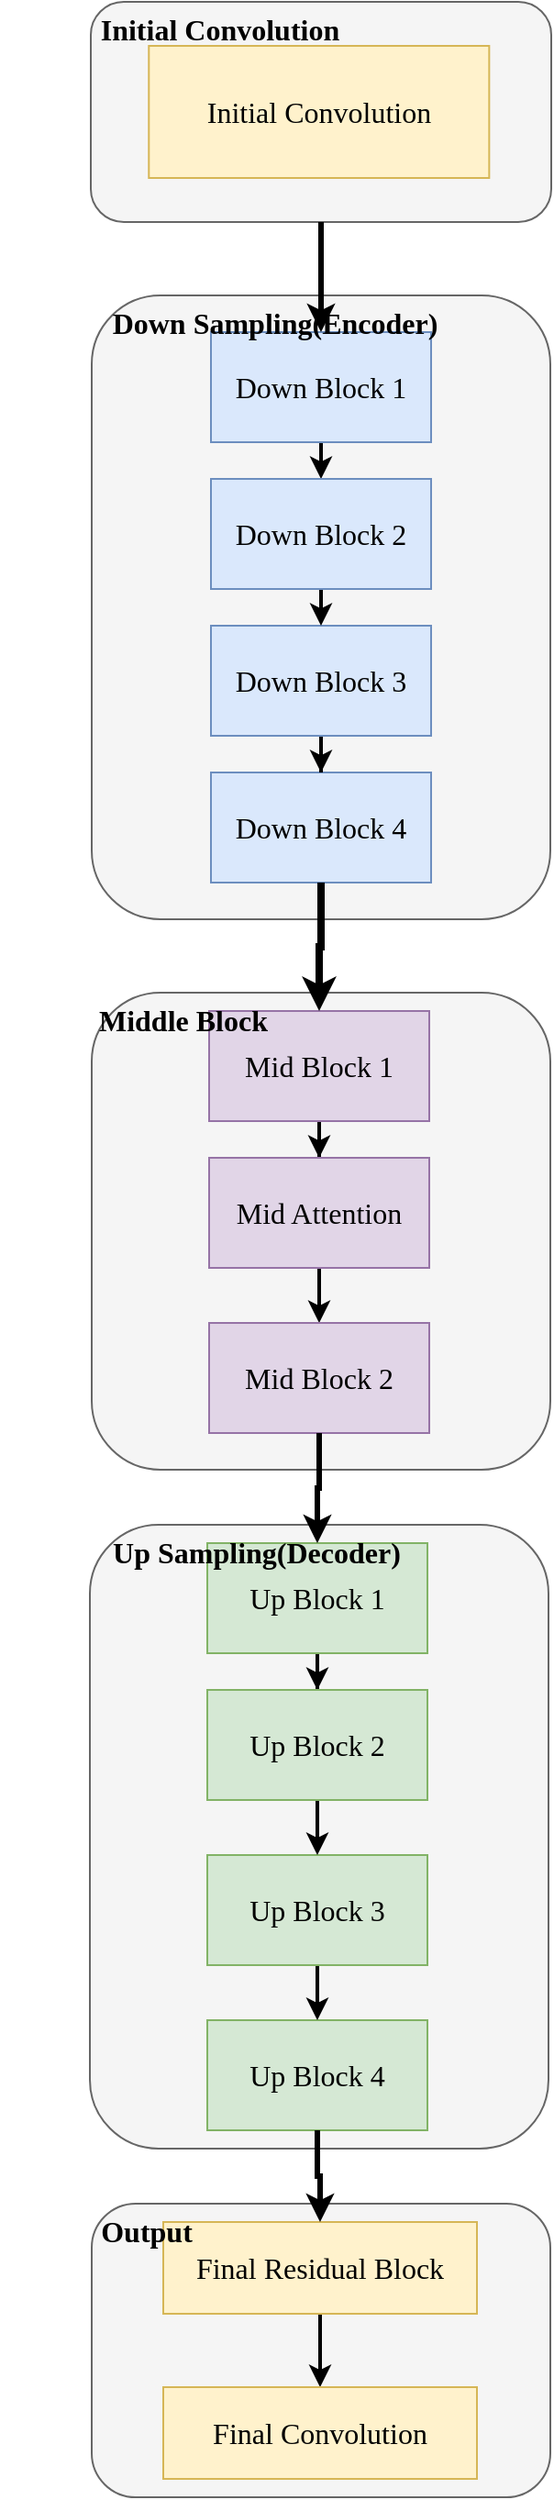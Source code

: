<mxfile version="25.0.1">
  <diagram name="第 1 页" id="66YhQin31Ah11RK6Vbtm">
    <mxGraphModel dx="1434" dy="696" grid="1" gridSize="10" guides="1" tooltips="1" connect="1" arrows="1" fold="1" page="1" pageScale="1" pageWidth="827" pageHeight="1169" math="0" shadow="0">
      <root>
        <mxCell id="0" />
        <mxCell id="1" parent="0" />
        <mxCell id="vvas3Hs5nT01fyNB_Ypp-29" value="" style="group;rounded=1;" vertex="1" connectable="0" parent="1">
          <mxGeometry x="320" y="480" width="290.5" height="890" as="geometry" />
        </mxCell>
        <mxCell id="vvas3Hs5nT01fyNB_Ypp-20" value="" style="group" vertex="1" connectable="0" parent="vvas3Hs5nT01fyNB_Ypp-29">
          <mxGeometry x="39.5" y="-470" width="251" height="120" as="geometry" />
        </mxCell>
        <mxCell id="vvas3Hs5nT01fyNB_Ypp-19" value="" style="rounded=1;whiteSpace=wrap;html=1;fillColor=#f5f5f5;fontColor=#333333;strokeColor=#666666;" vertex="1" parent="vvas3Hs5nT01fyNB_Ypp-20">
          <mxGeometry width="251.0" height="120" as="geometry" />
        </mxCell>
        <mxCell id="vvas3Hs5nT01fyNB_Ypp-16" value="&lt;font face=&quot;Times New Roman&quot;&gt;&lt;span style=&quot;font-size: 16px;&quot;&gt;Initial Convolution&lt;/span&gt;&lt;/font&gt;" style="rounded=0;whiteSpace=wrap;html=1;fillColor=#fff2cc;strokeColor=#d6b656;" vertex="1" parent="vvas3Hs5nT01fyNB_Ypp-20">
          <mxGeometry x="31.648" y="24" width="185.522" height="72" as="geometry" />
        </mxCell>
        <mxCell id="vvas3Hs5nT01fyNB_Ypp-45" value="&lt;b&gt;&lt;font face=&quot;Times New Roman&quot; style=&quot;font-size: 16px;&quot;&gt;Initial Convolution&lt;/font&gt;&lt;/b&gt;" style="text;html=1;align=center;verticalAlign=middle;whiteSpace=wrap;rounded=0;" vertex="1" parent="vvas3Hs5nT01fyNB_Ypp-20">
          <mxGeometry x="-9.5" width="159.5" height="30" as="geometry" />
        </mxCell>
        <mxCell id="vvas3Hs5nT01fyNB_Ypp-23" value="" style="group;rounded=1;" vertex="1" connectable="0" parent="vvas3Hs5nT01fyNB_Ypp-29">
          <mxGeometry x="40" y="-310" width="250" height="340" as="geometry" />
        </mxCell>
        <mxCell id="vvas3Hs5nT01fyNB_Ypp-21" value="" style="rounded=1;whiteSpace=wrap;html=1;fillColor=#f5f5f5;fontColor=#333333;strokeColor=#666666;" vertex="1" parent="vvas3Hs5nT01fyNB_Ypp-23">
          <mxGeometry width="250" height="340" as="geometry" />
        </mxCell>
        <mxCell id="vvas3Hs5nT01fyNB_Ypp-32" style="edgeStyle=orthogonalEdgeStyle;rounded=0;orthogonalLoop=1;jettySize=auto;html=1;exitX=0.5;exitY=1;exitDx=0;exitDy=0;entryX=0.5;entryY=0;entryDx=0;entryDy=0;strokeWidth=2;" edge="1" parent="vvas3Hs5nT01fyNB_Ypp-23" source="vvas3Hs5nT01fyNB_Ypp-1" target="vvas3Hs5nT01fyNB_Ypp-4">
          <mxGeometry relative="1" as="geometry" />
        </mxCell>
        <mxCell id="vvas3Hs5nT01fyNB_Ypp-1" value="&lt;font face=&quot;Times New Roman&quot; style=&quot;font-size: 16px;&quot;&gt;Down Block 1&lt;/font&gt;" style="rounded=0;whiteSpace=wrap;html=1;fillColor=#dae8fc;strokeColor=#6c8ebf;flipH=0;flipV=1;" vertex="1" parent="vvas3Hs5nT01fyNB_Ypp-23">
          <mxGeometry x="65" y="20" width="120" height="60" as="geometry" />
        </mxCell>
        <mxCell id="vvas3Hs5nT01fyNB_Ypp-2" value="&lt;font face=&quot;Times New Roman&quot; style=&quot;font-size: 16px;&quot;&gt;Down Block 4&lt;/font&gt;" style="rounded=0;whiteSpace=wrap;html=1;fillColor=#dae8fc;strokeColor=#6c8ebf;flipH=0;flipV=1;" vertex="1" parent="vvas3Hs5nT01fyNB_Ypp-23">
          <mxGeometry x="65" y="260" width="120" height="60" as="geometry" />
        </mxCell>
        <mxCell id="vvas3Hs5nT01fyNB_Ypp-34" value="" style="edgeStyle=orthogonalEdgeStyle;rounded=0;orthogonalLoop=1;jettySize=auto;html=1;strokeWidth=2;" edge="1" parent="vvas3Hs5nT01fyNB_Ypp-23" source="vvas3Hs5nT01fyNB_Ypp-3" target="vvas3Hs5nT01fyNB_Ypp-2">
          <mxGeometry relative="1" as="geometry" />
        </mxCell>
        <mxCell id="vvas3Hs5nT01fyNB_Ypp-3" value="&lt;font face=&quot;Times New Roman&quot; style=&quot;font-size: 16px;&quot;&gt;Down Block 3&lt;/font&gt;" style="rounded=0;whiteSpace=wrap;html=1;fillColor=#dae8fc;strokeColor=#6c8ebf;flipH=0;flipV=1;" vertex="1" parent="vvas3Hs5nT01fyNB_Ypp-23">
          <mxGeometry x="65" y="180" width="120" height="60" as="geometry" />
        </mxCell>
        <mxCell id="vvas3Hs5nT01fyNB_Ypp-33" style="edgeStyle=orthogonalEdgeStyle;rounded=0;orthogonalLoop=1;jettySize=auto;html=1;exitX=0.5;exitY=1;exitDx=0;exitDy=0;entryX=0.5;entryY=0;entryDx=0;entryDy=0;strokeWidth=2;" edge="1" parent="vvas3Hs5nT01fyNB_Ypp-23" source="vvas3Hs5nT01fyNB_Ypp-4" target="vvas3Hs5nT01fyNB_Ypp-3">
          <mxGeometry relative="1" as="geometry" />
        </mxCell>
        <mxCell id="vvas3Hs5nT01fyNB_Ypp-4" value="&lt;font face=&quot;Times New Roman&quot; style=&quot;font-size: 16px;&quot;&gt;Down Block 2&lt;/font&gt;" style="rounded=0;whiteSpace=wrap;html=1;fillColor=#dae8fc;strokeColor=#6c8ebf;flipH=0;flipV=1;" vertex="1" parent="vvas3Hs5nT01fyNB_Ypp-23">
          <mxGeometry x="65" y="100" width="120" height="60" as="geometry" />
        </mxCell>
        <mxCell id="vvas3Hs5nT01fyNB_Ypp-46" value="&lt;b&gt;&lt;font face=&quot;Times New Roman&quot; style=&quot;font-size: 16px;&quot;&gt;Down Sampling(Encoder)&lt;/font&gt;&lt;/b&gt;" style="text;html=1;align=center;verticalAlign=middle;whiteSpace=wrap;rounded=0;" vertex="1" parent="vvas3Hs5nT01fyNB_Ypp-23">
          <mxGeometry x="-10" width="220" height="30" as="geometry" />
        </mxCell>
        <mxCell id="vvas3Hs5nT01fyNB_Ypp-25" value="" style="group;rounded=1;" vertex="1" connectable="0" parent="vvas3Hs5nT01fyNB_Ypp-29">
          <mxGeometry x="40" y="70" width="250" height="260" as="geometry" />
        </mxCell>
        <mxCell id="vvas3Hs5nT01fyNB_Ypp-24" value="" style="rounded=1;whiteSpace=wrap;html=1;fillColor=#f5f5f5;fontColor=#333333;strokeColor=#666666;" vertex="1" parent="vvas3Hs5nT01fyNB_Ypp-25">
          <mxGeometry width="250" height="260" as="geometry" />
        </mxCell>
        <mxCell id="vvas3Hs5nT01fyNB_Ypp-36" style="edgeStyle=orthogonalEdgeStyle;rounded=0;orthogonalLoop=1;jettySize=auto;html=1;entryX=0.5;entryY=0;entryDx=0;entryDy=0;strokeWidth=2;" edge="1" parent="vvas3Hs5nT01fyNB_Ypp-25" source="vvas3Hs5nT01fyNB_Ypp-10" target="vvas3Hs5nT01fyNB_Ypp-11">
          <mxGeometry relative="1" as="geometry" />
        </mxCell>
        <mxCell id="vvas3Hs5nT01fyNB_Ypp-10" value="&lt;font face=&quot;Times New Roman&quot;&gt;&lt;span style=&quot;font-size: 16px;&quot;&gt;Mid Block 1&lt;/span&gt;&lt;/font&gt;" style="rounded=0;whiteSpace=wrap;html=1;fillColor=#e1d5e7;strokeColor=#9673a6;" vertex="1" parent="vvas3Hs5nT01fyNB_Ypp-25">
          <mxGeometry x="64" y="10" width="120" height="60" as="geometry" />
        </mxCell>
        <mxCell id="vvas3Hs5nT01fyNB_Ypp-37" style="edgeStyle=orthogonalEdgeStyle;rounded=0;orthogonalLoop=1;jettySize=auto;html=1;entryX=0.5;entryY=0;entryDx=0;entryDy=0;strokeWidth=2;" edge="1" parent="vvas3Hs5nT01fyNB_Ypp-25" source="vvas3Hs5nT01fyNB_Ypp-11" target="vvas3Hs5nT01fyNB_Ypp-12">
          <mxGeometry relative="1" as="geometry" />
        </mxCell>
        <mxCell id="vvas3Hs5nT01fyNB_Ypp-11" value="&lt;font face=&quot;Times New Roman&quot;&gt;&lt;span style=&quot;font-size: 16px;&quot;&gt;Mid Attention&lt;/span&gt;&lt;/font&gt;" style="rounded=0;whiteSpace=wrap;html=1;fillColor=#e1d5e7;strokeColor=#9673a6;" vertex="1" parent="vvas3Hs5nT01fyNB_Ypp-25">
          <mxGeometry x="64" y="90" width="120" height="60" as="geometry" />
        </mxCell>
        <mxCell id="vvas3Hs5nT01fyNB_Ypp-12" value="&lt;font face=&quot;Times New Roman&quot;&gt;&lt;span style=&quot;font-size: 16px;&quot;&gt;Mid Block 2&lt;/span&gt;&lt;/font&gt;" style="rounded=0;whiteSpace=wrap;html=1;fillColor=#e1d5e7;strokeColor=#9673a6;" vertex="1" parent="vvas3Hs5nT01fyNB_Ypp-25">
          <mxGeometry x="64" y="180" width="120" height="60" as="geometry" />
        </mxCell>
        <mxCell id="vvas3Hs5nT01fyNB_Ypp-49" value="&lt;b&gt;&lt;font face=&quot;Times New Roman&quot; style=&quot;font-size: 16px;&quot;&gt;Middle Block&lt;/font&gt;&lt;/b&gt;" style="text;html=1;align=center;verticalAlign=middle;whiteSpace=wrap;rounded=0;" vertex="1" parent="vvas3Hs5nT01fyNB_Ypp-25">
          <mxGeometry x="-30" width="159.5" height="30" as="geometry" />
        </mxCell>
        <mxCell id="vvas3Hs5nT01fyNB_Ypp-26" value="" style="rounded=1;whiteSpace=wrap;html=1;fillColor=#f5f5f5;fontColor=#333333;strokeColor=#666666;" vertex="1" parent="vvas3Hs5nT01fyNB_Ypp-29">
          <mxGeometry x="39" y="360" width="250" height="340" as="geometry" />
        </mxCell>
        <mxCell id="vvas3Hs5nT01fyNB_Ypp-39" style="edgeStyle=orthogonalEdgeStyle;rounded=0;orthogonalLoop=1;jettySize=auto;html=1;entryX=0.5;entryY=0;entryDx=0;entryDy=0;strokeWidth=2;" edge="1" parent="vvas3Hs5nT01fyNB_Ypp-29" source="vvas3Hs5nT01fyNB_Ypp-6" target="vvas3Hs5nT01fyNB_Ypp-9">
          <mxGeometry relative="1" as="geometry" />
        </mxCell>
        <mxCell id="vvas3Hs5nT01fyNB_Ypp-6" value="&lt;font face=&quot;Times New Roman&quot; style=&quot;font-size: 16px;&quot;&gt;Up Block 1&lt;/font&gt;" style="rounded=0;whiteSpace=wrap;html=1;fillColor=#d5e8d4;strokeColor=#82b366;flipH=1;flipV=1;" vertex="1" parent="vvas3Hs5nT01fyNB_Ypp-29">
          <mxGeometry x="103" y="370" width="120" height="60" as="geometry" />
        </mxCell>
        <mxCell id="vvas3Hs5nT01fyNB_Ypp-7" value="&lt;font face=&quot;Times New Roman&quot; style=&quot;font-size: 16px;&quot;&gt;Up Block 4&lt;/font&gt;" style="rounded=0;whiteSpace=wrap;html=1;fillColor=#d5e8d4;strokeColor=#82b366;flipH=1;flipV=1;" vertex="1" parent="vvas3Hs5nT01fyNB_Ypp-29">
          <mxGeometry x="103" y="630" width="120" height="60" as="geometry" />
        </mxCell>
        <mxCell id="vvas3Hs5nT01fyNB_Ypp-41" style="edgeStyle=orthogonalEdgeStyle;rounded=0;orthogonalLoop=1;jettySize=auto;html=1;entryX=0.5;entryY=0;entryDx=0;entryDy=0;strokeWidth=2;" edge="1" parent="vvas3Hs5nT01fyNB_Ypp-29" source="vvas3Hs5nT01fyNB_Ypp-8" target="vvas3Hs5nT01fyNB_Ypp-7">
          <mxGeometry relative="1" as="geometry" />
        </mxCell>
        <mxCell id="vvas3Hs5nT01fyNB_Ypp-8" value="&lt;font face=&quot;Times New Roman&quot; style=&quot;font-size: 16px;&quot;&gt;Up Block 3&lt;/font&gt;" style="rounded=0;whiteSpace=wrap;html=1;fillColor=#d5e8d4;strokeColor=#82b366;flipH=1;flipV=1;" vertex="1" parent="vvas3Hs5nT01fyNB_Ypp-29">
          <mxGeometry x="103" y="540" width="120" height="60" as="geometry" />
        </mxCell>
        <mxCell id="vvas3Hs5nT01fyNB_Ypp-40" style="edgeStyle=orthogonalEdgeStyle;rounded=0;orthogonalLoop=1;jettySize=auto;html=1;entryX=0.5;entryY=0;entryDx=0;entryDy=0;strokeWidth=2;" edge="1" parent="vvas3Hs5nT01fyNB_Ypp-29" source="vvas3Hs5nT01fyNB_Ypp-9" target="vvas3Hs5nT01fyNB_Ypp-8">
          <mxGeometry relative="1" as="geometry" />
        </mxCell>
        <mxCell id="vvas3Hs5nT01fyNB_Ypp-9" value="&lt;font face=&quot;Times New Roman&quot; style=&quot;font-size: 16px;&quot;&gt;Up Block 2&lt;/font&gt;" style="rounded=0;whiteSpace=wrap;html=1;fillColor=#d5e8d4;strokeColor=#82b366;flipH=1;flipV=1;" vertex="1" parent="vvas3Hs5nT01fyNB_Ypp-29">
          <mxGeometry x="103" y="450" width="120" height="60" as="geometry" />
        </mxCell>
        <mxCell id="vvas3Hs5nT01fyNB_Ypp-47" value="&lt;b&gt;&lt;font face=&quot;Times New Roman&quot; style=&quot;font-size: 16px;&quot;&gt;Up Sampling(Decoder)&lt;/font&gt;&lt;/b&gt;" style="text;html=1;align=center;verticalAlign=middle;whiteSpace=wrap;rounded=0;" vertex="1" parent="vvas3Hs5nT01fyNB_Ypp-29">
          <mxGeometry x="50" y="360" width="159.5" height="30" as="geometry" />
        </mxCell>
        <mxCell id="vvas3Hs5nT01fyNB_Ypp-28" value="" style="rounded=1;whiteSpace=wrap;html=1;fillColor=#f5f5f5;fontColor=#333333;strokeColor=#666666;" vertex="1" parent="vvas3Hs5nT01fyNB_Ypp-29">
          <mxGeometry x="40" y="730" width="250" height="160" as="geometry" />
        </mxCell>
        <mxCell id="vvas3Hs5nT01fyNB_Ypp-44" style="edgeStyle=orthogonalEdgeStyle;rounded=0;orthogonalLoop=1;jettySize=auto;html=1;strokeWidth=2;" edge="1" parent="vvas3Hs5nT01fyNB_Ypp-29" source="vvas3Hs5nT01fyNB_Ypp-13" target="vvas3Hs5nT01fyNB_Ypp-15">
          <mxGeometry relative="1" as="geometry" />
        </mxCell>
        <mxCell id="vvas3Hs5nT01fyNB_Ypp-13" value="&lt;font face=&quot;Times New Roman&quot;&gt;&lt;span style=&quot;font-size: 16px;&quot;&gt;Final Residual Block&lt;/span&gt;&lt;/font&gt;" style="rounded=0;whiteSpace=wrap;html=1;fillColor=#fff2cc;strokeColor=#d6b656;" vertex="1" parent="vvas3Hs5nT01fyNB_Ypp-29">
          <mxGeometry x="79" y="740" width="171" height="50" as="geometry" />
        </mxCell>
        <mxCell id="vvas3Hs5nT01fyNB_Ypp-15" value="&lt;font face=&quot;Times New Roman&quot;&gt;&lt;span style=&quot;font-size: 16px;&quot;&gt;Final Convolution&lt;/span&gt;&lt;/font&gt;" style="rounded=0;whiteSpace=wrap;html=1;fillColor=#fff2cc;strokeColor=#d6b656;" vertex="1" parent="vvas3Hs5nT01fyNB_Ypp-29">
          <mxGeometry x="79" y="830" width="171" height="50" as="geometry" />
        </mxCell>
        <mxCell id="vvas3Hs5nT01fyNB_Ypp-48" value="&lt;b&gt;&lt;font face=&quot;Times New Roman&quot; style=&quot;font-size: 16px;&quot;&gt;Output&lt;/font&gt;&lt;/b&gt;" style="text;html=1;align=center;verticalAlign=middle;whiteSpace=wrap;rounded=0;" vertex="1" parent="vvas3Hs5nT01fyNB_Ypp-29">
          <mxGeometry x="-10" y="730" width="159.5" height="30" as="geometry" />
        </mxCell>
        <mxCell id="vvas3Hs5nT01fyNB_Ypp-31" style="edgeStyle=orthogonalEdgeStyle;rounded=0;orthogonalLoop=1;jettySize=auto;html=1;entryX=0.5;entryY=0;entryDx=0;entryDy=0;strokeWidth=3;" edge="1" parent="vvas3Hs5nT01fyNB_Ypp-29" source="vvas3Hs5nT01fyNB_Ypp-19" target="vvas3Hs5nT01fyNB_Ypp-1">
          <mxGeometry relative="1" as="geometry" />
        </mxCell>
        <mxCell id="vvas3Hs5nT01fyNB_Ypp-35" style="edgeStyle=orthogonalEdgeStyle;rounded=0;orthogonalLoop=1;jettySize=auto;html=1;entryX=0.5;entryY=0;entryDx=0;entryDy=0;strokeWidth=4;" edge="1" parent="vvas3Hs5nT01fyNB_Ypp-29" source="vvas3Hs5nT01fyNB_Ypp-2" target="vvas3Hs5nT01fyNB_Ypp-10">
          <mxGeometry relative="1" as="geometry" />
        </mxCell>
        <mxCell id="vvas3Hs5nT01fyNB_Ypp-38" style="edgeStyle=orthogonalEdgeStyle;rounded=0;orthogonalLoop=1;jettySize=auto;html=1;entryX=0.5;entryY=0;entryDx=0;entryDy=0;strokeWidth=3;" edge="1" parent="vvas3Hs5nT01fyNB_Ypp-29" source="vvas3Hs5nT01fyNB_Ypp-12" target="vvas3Hs5nT01fyNB_Ypp-6">
          <mxGeometry relative="1" as="geometry" />
        </mxCell>
        <mxCell id="vvas3Hs5nT01fyNB_Ypp-42" style="edgeStyle=orthogonalEdgeStyle;rounded=0;orthogonalLoop=1;jettySize=auto;html=1;entryX=0.5;entryY=0;entryDx=0;entryDy=0;strokeWidth=3;" edge="1" parent="vvas3Hs5nT01fyNB_Ypp-29" source="vvas3Hs5nT01fyNB_Ypp-7" target="vvas3Hs5nT01fyNB_Ypp-13">
          <mxGeometry relative="1" as="geometry" />
        </mxCell>
      </root>
    </mxGraphModel>
  </diagram>
</mxfile>
